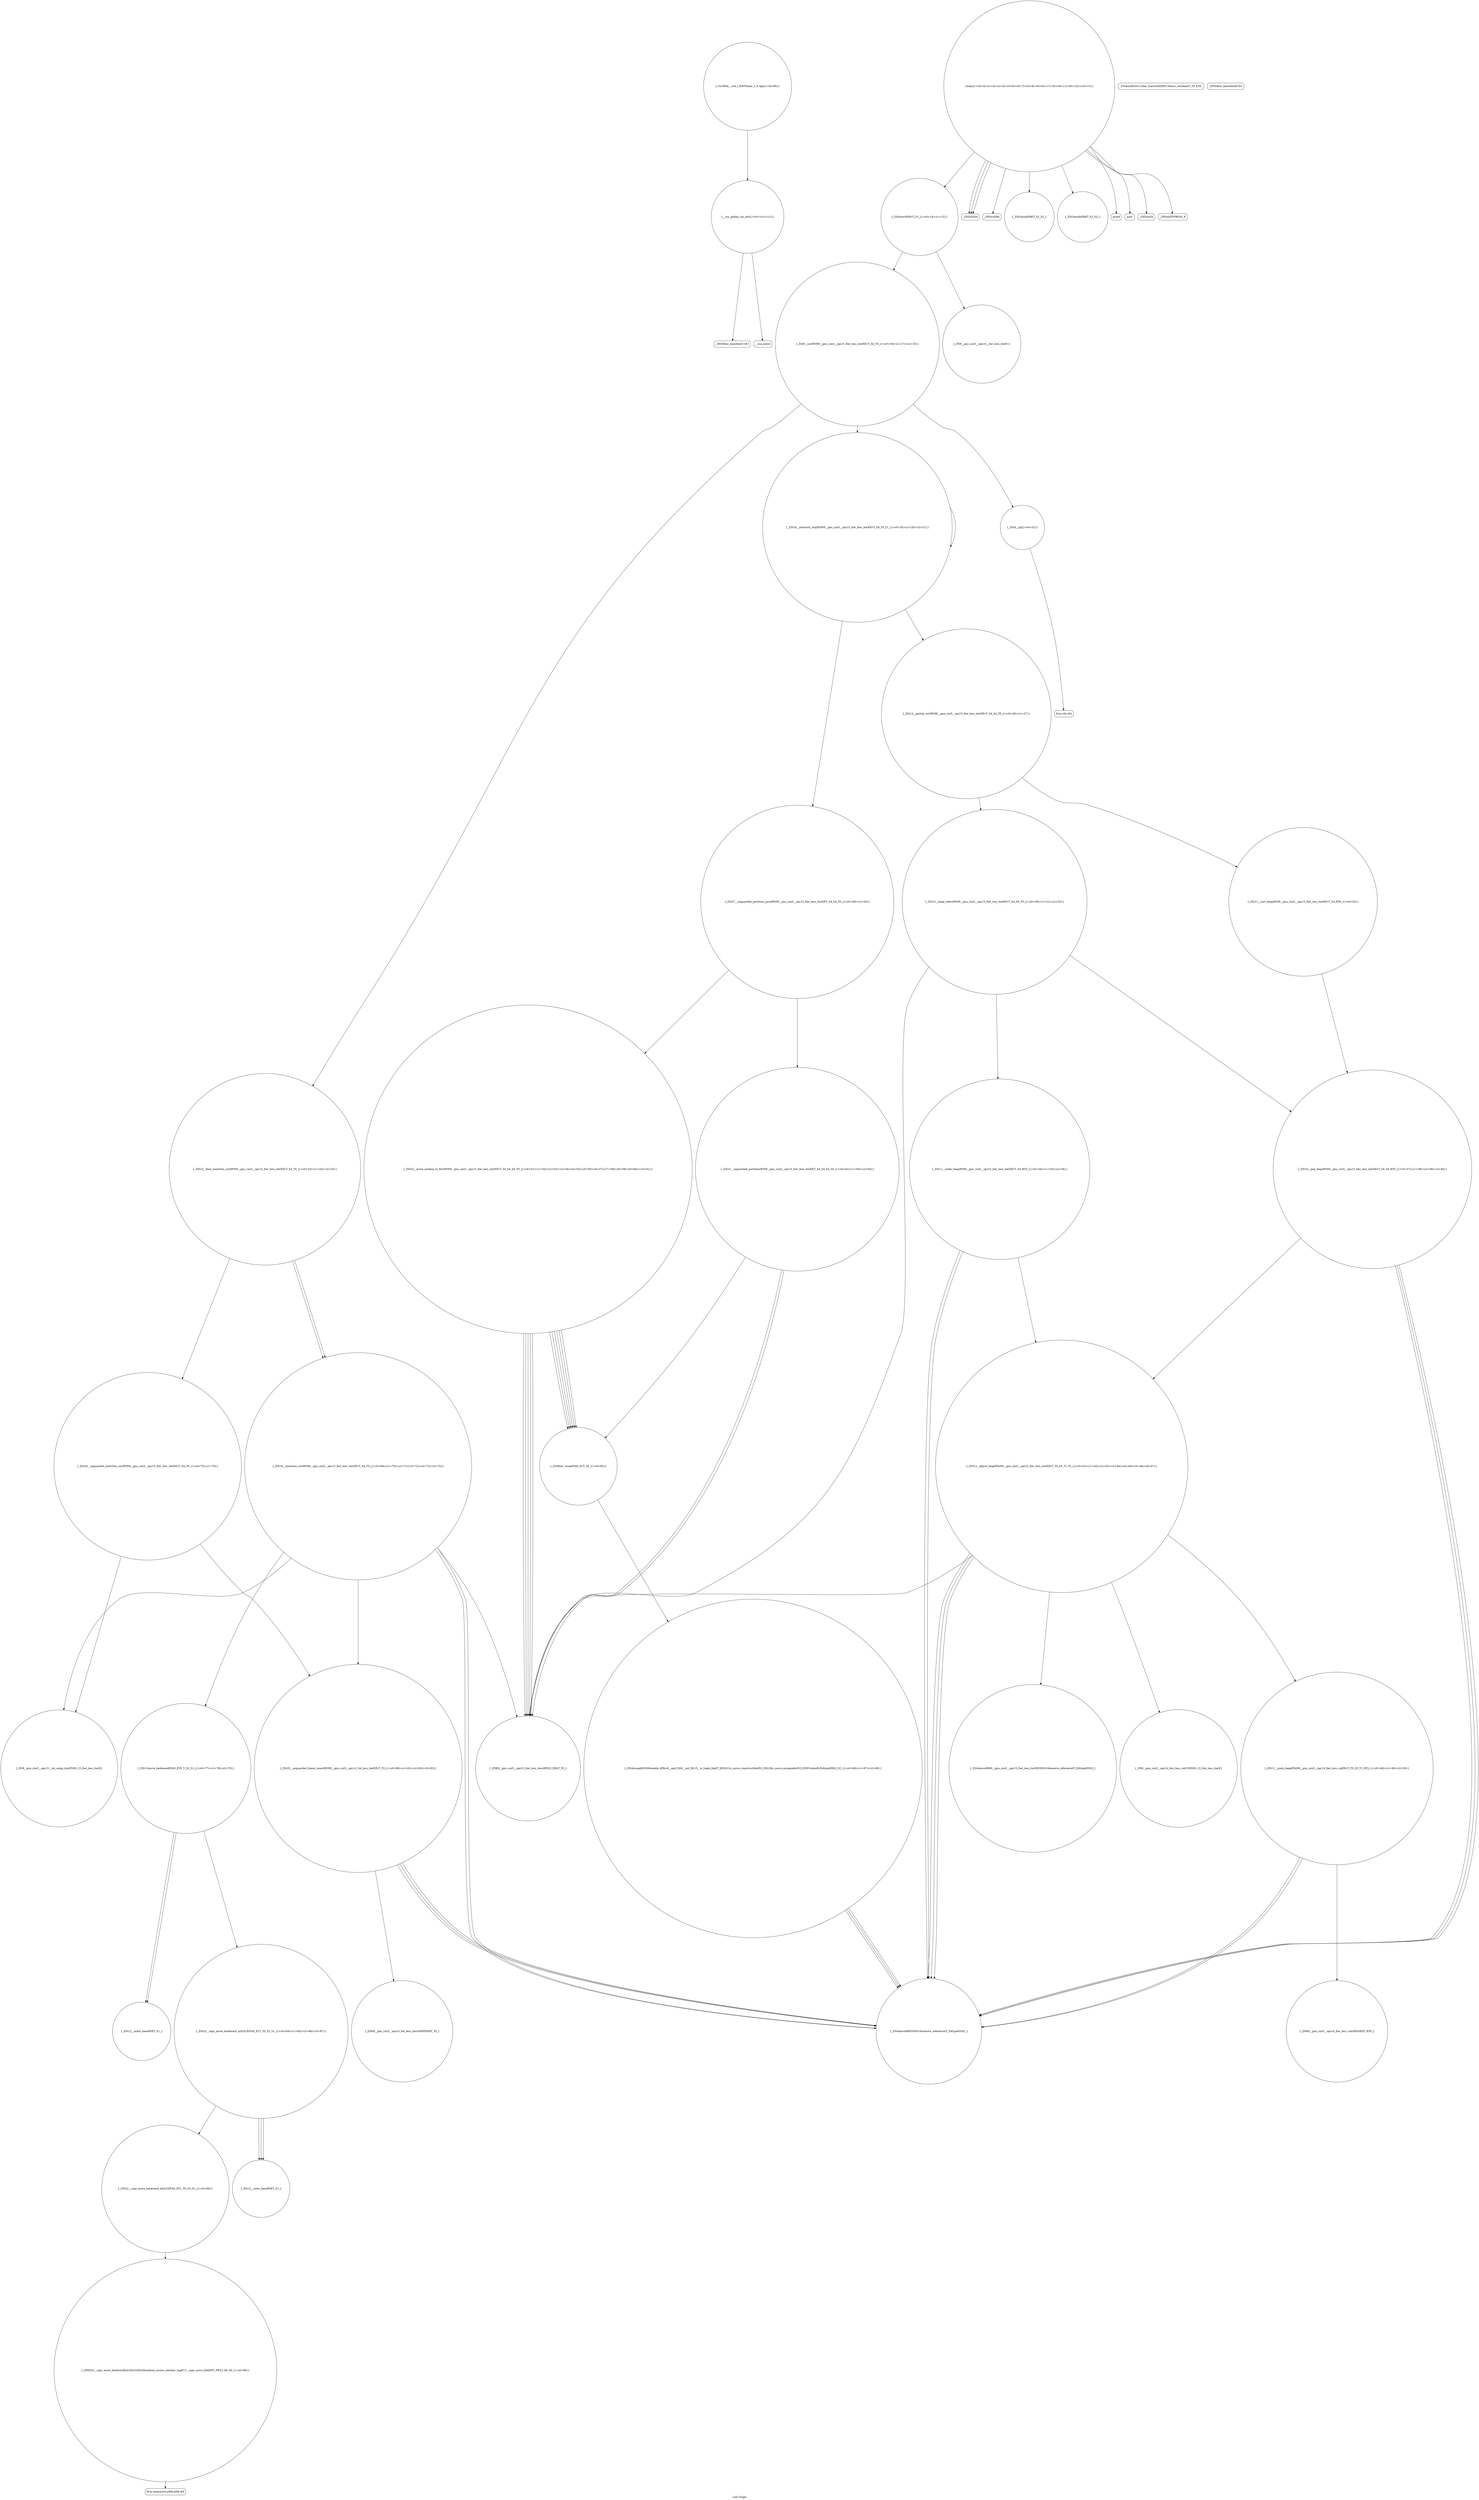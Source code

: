 digraph "Call Graph" {
	label="Call Graph";

	Node0x56282d84cac0 [shape=record,shape=circle,label="{__cxx_global_var_init|{<s0>1|<s1>2}}"];
	Node0x56282d84cac0:s0 -> Node0x56282d84cb40[color=black];
	Node0x56282d84cac0:s1 -> Node0x56282d84cc40[color=black];
	Node0x56282d84e140 [shape=record,shape=circle,label="{_ZSt22__copy_move_backward_aILb1EPiS0_ET1_T0_S2_S1_|{<s0>88}}"];
	Node0x56282d84e140:s0 -> Node0x56282d84e240[color=black];
	Node0x56282d84ce40 [shape=record,shape=circle,label="{_ZSt4sortIPiEvT_S1_|{<s0>14|<s1>15}}"];
	Node0x56282d84ce40:s0 -> Node0x56282d84d2c0[color=black];
	Node0x56282d84ce40:s1 -> Node0x56282d84d240[color=black];
	Node0x56282d84d1c0 [shape=record,shape=Mrecord,label="{_ZSt4endlIcSt11char_traitsIcEERSt13basic_ostreamIT_T0_ES6_}"];
	Node0x56282d84d540 [shape=record,shape=circle,label="{_ZSt27__unguarded_partition_pivotIPiN9__gnu_cxx5__ops15_Iter_less_iterEET_S4_S4_T0_|{<s0>28|<s1>29}}"];
	Node0x56282d84d540:s0 -> Node0x56282d84db40[color=black];
	Node0x56282d84d540:s1 -> Node0x56282d84dbc0[color=black];
	Node0x56282d84d8c0 [shape=record,shape=circle,label="{_ZSt13__adjust_heapIPiliN9__gnu_cxx5__ops15_Iter_less_iterEEvT_T0_S5_T1_T2_|{<s0>41|<s1>42|<s2>43|<s3>44|<s4>45|<s5>46|<s6>47}}"];
	Node0x56282d84d8c0:s0 -> Node0x56282d84d740[color=black];
	Node0x56282d84d8c0:s1 -> Node0x56282d84d840[color=black];
	Node0x56282d84d8c0:s2 -> Node0x56282d84d840[color=black];
	Node0x56282d84d8c0:s3 -> Node0x56282d84d940[color=black];
	Node0x56282d84d8c0:s4 -> Node0x56282d84d9c0[color=black];
	Node0x56282d84d8c0:s5 -> Node0x56282d84d840[color=black];
	Node0x56282d84d8c0:s6 -> Node0x56282d84da40[color=black];
	Node0x56282d84dc40 [shape=record,shape=circle,label="{_ZSt9iter_swapIPiS0_EvT_T0_|{<s0>65}}"];
	Node0x56282d84dc40:s0 -> Node0x56282d84dcc0[color=black];
	Node0x56282d84dfc0 [shape=record,shape=circle,label="{_ZN9__gnu_cxx5__ops15__val_comp_iterENS0_15_Iter_less_iterE}"];
	Node0x56282d84ccc0 [shape=record,shape=circle,label="{main|{<s0>3|<s1>4|<s2>5|<s3>6|<s4>7|<s5>8|<s6>9|<s7>10|<s8>11|<s9>12|<s10>13}}"];
	Node0x56282d84ccc0:s0 -> Node0x56282d84cd40[color=black];
	Node0x56282d84ccc0:s1 -> Node0x56282d84cdc0[color=black];
	Node0x56282d84ccc0:s2 -> Node0x56282d84cd40[color=black];
	Node0x56282d84ccc0:s3 -> Node0x56282d84cd40[color=black];
	Node0x56282d84ccc0:s4 -> Node0x56282d84ce40[color=black];
	Node0x56282d84ccc0:s5 -> Node0x56282d84cec0[color=black];
	Node0x56282d84ccc0:s6 -> Node0x56282d84cf40[color=black];
	Node0x56282d84ccc0:s7 -> Node0x56282d84cfc0[color=black];
	Node0x56282d84ccc0:s8 -> Node0x56282d84d040[color=black];
	Node0x56282d84ccc0:s9 -> Node0x56282d84d0c0[color=black];
	Node0x56282d84ccc0:s10 -> Node0x56282d84d140[color=black];
	Node0x56282d84f360 [shape=record,shape=circle,label="{_ZNK9__gnu_cxx5__ops14_Val_less_iterclIiPiEEbRT_T0_}"];
	Node0x56282d84d040 [shape=record,shape=Mrecord,label="{puts}"];
	Node0x56282d84d3c0 [shape=record,shape=circle,label="{_ZSt4__lgl|{<s0>22}}"];
	Node0x56282d84d3c0:s0 -> Node0x56282d84dd40[color=black];
	Node0x56282d84d740 [shape=record,shape=circle,label="{_ZNK9__gnu_cxx5__ops15_Iter_less_iterclIPiS3_EEbT_T0_}"];
	Node0x56282d84dac0 [shape=record,shape=circle,label="{_ZNK9__gnu_cxx5__ops14_Iter_less_valclIPiiEEbT_RT0_}"];
	Node0x56282d84de40 [shape=record,shape=circle,label="{_ZSt26__unguarded_insertion_sortIPiN9__gnu_cxx5__ops15_Iter_less_iterEEvT_S4_T0_|{<s0>75|<s1>76}}"];
	Node0x56282d84de40:s0 -> Node0x56282d84dfc0[color=black];
	Node0x56282d84de40:s1 -> Node0x56282d84df40[color=black];
	Node0x56282d84cb40 [shape=record,shape=Mrecord,label="{_ZNSt8ios_base4InitC1Ev}"];
	Node0x56282d84e1c0 [shape=record,shape=circle,label="{_ZSt12__niter_baseIPiET_S1_}"];
	Node0x56282d84cec0 [shape=record,shape=circle,label="{_ZSt3minIiERKT_S2_S2_}"];
	Node0x56282d84d240 [shape=record,shape=circle,label="{_ZSt6__sortIPiN9__gnu_cxx5__ops15_Iter_less_iterEEvT_S4_T0_|{<s0>16|<s1>17|<s2>18}}"];
	Node0x56282d84d240:s0 -> Node0x56282d84d3c0[color=black];
	Node0x56282d84d240:s1 -> Node0x56282d84d340[color=black];
	Node0x56282d84d240:s2 -> Node0x56282d84d440[color=black];
	Node0x56282d84d5c0 [shape=record,shape=circle,label="{_ZSt13__heap_selectIPiN9__gnu_cxx5__ops15_Iter_less_iterEEvT_S4_S4_T0_|{<s0>30|<s1>31|<s2>32}}"];
	Node0x56282d84d5c0:s0 -> Node0x56282d84d6c0[color=black];
	Node0x56282d84d5c0:s1 -> Node0x56282d84d740[color=black];
	Node0x56282d84d5c0:s2 -> Node0x56282d84d7c0[color=black];
	Node0x56282d84d940 [shape=record,shape=circle,label="{_ZSt4moveIRN9__gnu_cxx5__ops15_Iter_less_iterEEONSt16remove_referenceIT_E4typeEOS5_}"];
	Node0x56282d84dcc0 [shape=record,shape=circle,label="{_ZSt4swapIiENSt9enable_ifIXsr6__and_ISt6__not_ISt15__is_tuple_likeIT_EESt21is_move_constructibleIS3_ESt18is_move_assignableIS3_EEE5valueEvE4typeERS3_SC_|{<s0>66|<s1>67|<s2>68}}"];
	Node0x56282d84dcc0:s0 -> Node0x56282d84d840[color=black];
	Node0x56282d84dcc0:s1 -> Node0x56282d84d840[color=black];
	Node0x56282d84dcc0:s2 -> Node0x56282d84d840[color=black];
	Node0x56282d84e040 [shape=record,shape=circle,label="{_ZSt23__copy_move_backward_a2ILb1EPiS0_ET1_T0_S2_S1_|{<s0>84|<s1>85|<s2>86|<s3>87}}"];
	Node0x56282d84e040:s0 -> Node0x56282d84e1c0[color=black];
	Node0x56282d84e040:s1 -> Node0x56282d84e1c0[color=black];
	Node0x56282d84e040:s2 -> Node0x56282d84e1c0[color=black];
	Node0x56282d84e040:s3 -> Node0x56282d84e140[color=black];
	Node0x56282d84cd40 [shape=record,shape=Mrecord,label="{_ZNSirsERi}"];
	Node0x56282d84f3e0 [shape=record,shape=circle,label="{_GLOBAL__sub_I_RAVEman_1_0.cpp|{<s0>90}}"];
	Node0x56282d84f3e0:s0 -> Node0x56282d84cac0[color=black];
	Node0x56282d84d0c0 [shape=record,shape=Mrecord,label="{_ZNSolsEx}"];
	Node0x56282d84d440 [shape=record,shape=circle,label="{_ZSt22__final_insertion_sortIPiN9__gnu_cxx5__ops15_Iter_less_iterEEvT_S4_T0_|{<s0>23|<s1>24|<s2>25}}"];
	Node0x56282d84d440:s0 -> Node0x56282d84ddc0[color=black];
	Node0x56282d84d440:s1 -> Node0x56282d84de40[color=black];
	Node0x56282d84d440:s2 -> Node0x56282d84ddc0[color=black];
	Node0x56282d84d7c0 [shape=record,shape=circle,label="{_ZSt10__pop_heapIPiN9__gnu_cxx5__ops15_Iter_less_iterEEvT_S4_S4_RT0_|{<s0>37|<s1>38|<s2>39|<s3>40}}"];
	Node0x56282d84d7c0:s0 -> Node0x56282d84d840[color=black];
	Node0x56282d84d7c0:s1 -> Node0x56282d84d840[color=black];
	Node0x56282d84d7c0:s2 -> Node0x56282d84d840[color=black];
	Node0x56282d84d7c0:s3 -> Node0x56282d84d8c0[color=black];
	Node0x56282d84db40 [shape=record,shape=circle,label="{_ZSt22__move_median_to_firstIPiN9__gnu_cxx5__ops15_Iter_less_iterEEvT_S4_S4_S4_T0_|{<s0>51|<s1>52|<s2>53|<s3>54|<s4>55|<s5>56|<s6>57|<s7>58|<s8>59|<s9>60|<s10>61}}"];
	Node0x56282d84db40:s0 -> Node0x56282d84d740[color=black];
	Node0x56282d84db40:s1 -> Node0x56282d84d740[color=black];
	Node0x56282d84db40:s2 -> Node0x56282d84dc40[color=black];
	Node0x56282d84db40:s3 -> Node0x56282d84d740[color=black];
	Node0x56282d84db40:s4 -> Node0x56282d84dc40[color=black];
	Node0x56282d84db40:s5 -> Node0x56282d84dc40[color=black];
	Node0x56282d84db40:s6 -> Node0x56282d84d740[color=black];
	Node0x56282d84db40:s7 -> Node0x56282d84dc40[color=black];
	Node0x56282d84db40:s8 -> Node0x56282d84d740[color=black];
	Node0x56282d84db40:s9 -> Node0x56282d84dc40[color=black];
	Node0x56282d84db40:s10 -> Node0x56282d84dc40[color=black];
	Node0x56282d84dec0 [shape=record,shape=circle,label="{_ZSt13move_backwardIPiS0_ET0_T_S2_S1_|{<s0>77|<s1>78|<s2>79}}"];
	Node0x56282d84dec0:s0 -> Node0x56282d84e0c0[color=black];
	Node0x56282d84dec0:s1 -> Node0x56282d84e0c0[color=black];
	Node0x56282d84dec0:s2 -> Node0x56282d84e040[color=black];
	Node0x56282d84cbc0 [shape=record,shape=Mrecord,label="{_ZNSt8ios_base4InitD1Ev}"];
	Node0x56282d84e240 [shape=record,shape=circle,label="{_ZNSt20__copy_move_backwardILb1ELb1ESt26random_access_iterator_tagE13__copy_move_bIiEEPT_PKS3_S6_S4_|{<s0>89}}"];
	Node0x56282d84e240:s0 -> Node0x56282d84f2e0[color=black];
	Node0x56282d84cf40 [shape=record,shape=circle,label="{_ZSt3minIxERKT_S2_S2_}"];
	Node0x56282d84d2c0 [shape=record,shape=circle,label="{_ZN9__gnu_cxx5__ops16__iter_less_iterEv}"];
	Node0x56282d84d640 [shape=record,shape=circle,label="{_ZSt11__sort_heapIPiN9__gnu_cxx5__ops15_Iter_less_iterEEvT_S4_RT0_|{<s0>33}}"];
	Node0x56282d84d640:s0 -> Node0x56282d84d7c0[color=black];
	Node0x56282d84d9c0 [shape=record,shape=circle,label="{_ZN9__gnu_cxx5__ops14_Iter_less_valC2ENS0_15_Iter_less_iterE}"];
	Node0x56282d84dd40 [shape=record,shape=Mrecord,label="{llvm.ctlz.i64}"];
	Node0x56282d84e0c0 [shape=record,shape=circle,label="{_ZSt12__miter_baseIPiET_S1_}"];
	Node0x56282d84cdc0 [shape=record,shape=Mrecord,label="{_ZNSirsERx}"];
	Node0x56282d84d140 [shape=record,shape=Mrecord,label="{_ZNSolsEPFRSoS_E}"];
	Node0x56282d84d4c0 [shape=record,shape=circle,label="{_ZSt14__partial_sortIPiN9__gnu_cxx5__ops15_Iter_less_iterEEvT_S4_S4_T0_|{<s0>26|<s1>27}}"];
	Node0x56282d84d4c0:s0 -> Node0x56282d84d5c0[color=black];
	Node0x56282d84d4c0:s1 -> Node0x56282d84d640[color=black];
	Node0x56282d84d840 [shape=record,shape=circle,label="{_ZSt4moveIRiEONSt16remove_referenceIT_E4typeEOS2_}"];
	Node0x56282d84dbc0 [shape=record,shape=circle,label="{_ZSt21__unguarded_partitionIPiN9__gnu_cxx5__ops15_Iter_less_iterEET_S4_S4_S4_T0_|{<s0>62|<s1>63|<s2>64}}"];
	Node0x56282d84dbc0:s0 -> Node0x56282d84d740[color=black];
	Node0x56282d84dbc0:s1 -> Node0x56282d84d740[color=black];
	Node0x56282d84dbc0:s2 -> Node0x56282d84dc40[color=black];
	Node0x56282d84df40 [shape=record,shape=circle,label="{_ZSt25__unguarded_linear_insertIPiN9__gnu_cxx5__ops14_Val_less_iterEEvT_T0_|{<s0>80|<s1>81|<s2>82|<s3>83}}"];
	Node0x56282d84df40:s0 -> Node0x56282d84d840[color=black];
	Node0x56282d84df40:s1 -> Node0x56282d84f360[color=black];
	Node0x56282d84df40:s2 -> Node0x56282d84d840[color=black];
	Node0x56282d84df40:s3 -> Node0x56282d84d840[color=black];
	Node0x56282d84cc40 [shape=record,shape=Mrecord,label="{__cxa_atexit}"];
	Node0x56282d84f2e0 [shape=record,shape=Mrecord,label="{llvm.memmove.p0i8.p0i8.i64}"];
	Node0x56282d84cfc0 [shape=record,shape=Mrecord,label="{printf}"];
	Node0x56282d84d340 [shape=record,shape=circle,label="{_ZSt16__introsort_loopIPilN9__gnu_cxx5__ops15_Iter_less_iterEEvT_S4_T0_T1_|{<s0>19|<s1>20|<s2>21}}"];
	Node0x56282d84d340:s0 -> Node0x56282d84d4c0[color=black];
	Node0x56282d84d340:s1 -> Node0x56282d84d540[color=black];
	Node0x56282d84d340:s2 -> Node0x56282d84d340[color=black];
	Node0x56282d84d6c0 [shape=record,shape=circle,label="{_ZSt11__make_heapIPiN9__gnu_cxx5__ops15_Iter_less_iterEEvT_S4_RT0_|{<s0>34|<s1>35|<s2>36}}"];
	Node0x56282d84d6c0:s0 -> Node0x56282d84d840[color=black];
	Node0x56282d84d6c0:s1 -> Node0x56282d84d840[color=black];
	Node0x56282d84d6c0:s2 -> Node0x56282d84d8c0[color=black];
	Node0x56282d84da40 [shape=record,shape=circle,label="{_ZSt11__push_heapIPiliN9__gnu_cxx5__ops14_Iter_less_valEEvT_T0_S5_T1_RT2_|{<s0>48|<s1>49|<s2>50}}"];
	Node0x56282d84da40:s0 -> Node0x56282d84dac0[color=black];
	Node0x56282d84da40:s1 -> Node0x56282d84d840[color=black];
	Node0x56282d84da40:s2 -> Node0x56282d84d840[color=black];
	Node0x56282d84ddc0 [shape=record,shape=circle,label="{_ZSt16__insertion_sortIPiN9__gnu_cxx5__ops15_Iter_less_iterEEvT_S4_T0_|{<s0>69|<s1>70|<s2>71|<s3>72|<s4>73|<s5>74}}"];
	Node0x56282d84ddc0:s0 -> Node0x56282d84d740[color=black];
	Node0x56282d84ddc0:s1 -> Node0x56282d84d840[color=black];
	Node0x56282d84ddc0:s2 -> Node0x56282d84dec0[color=black];
	Node0x56282d84ddc0:s3 -> Node0x56282d84d840[color=black];
	Node0x56282d84ddc0:s4 -> Node0x56282d84dfc0[color=black];
	Node0x56282d84ddc0:s5 -> Node0x56282d84df40[color=black];
}
